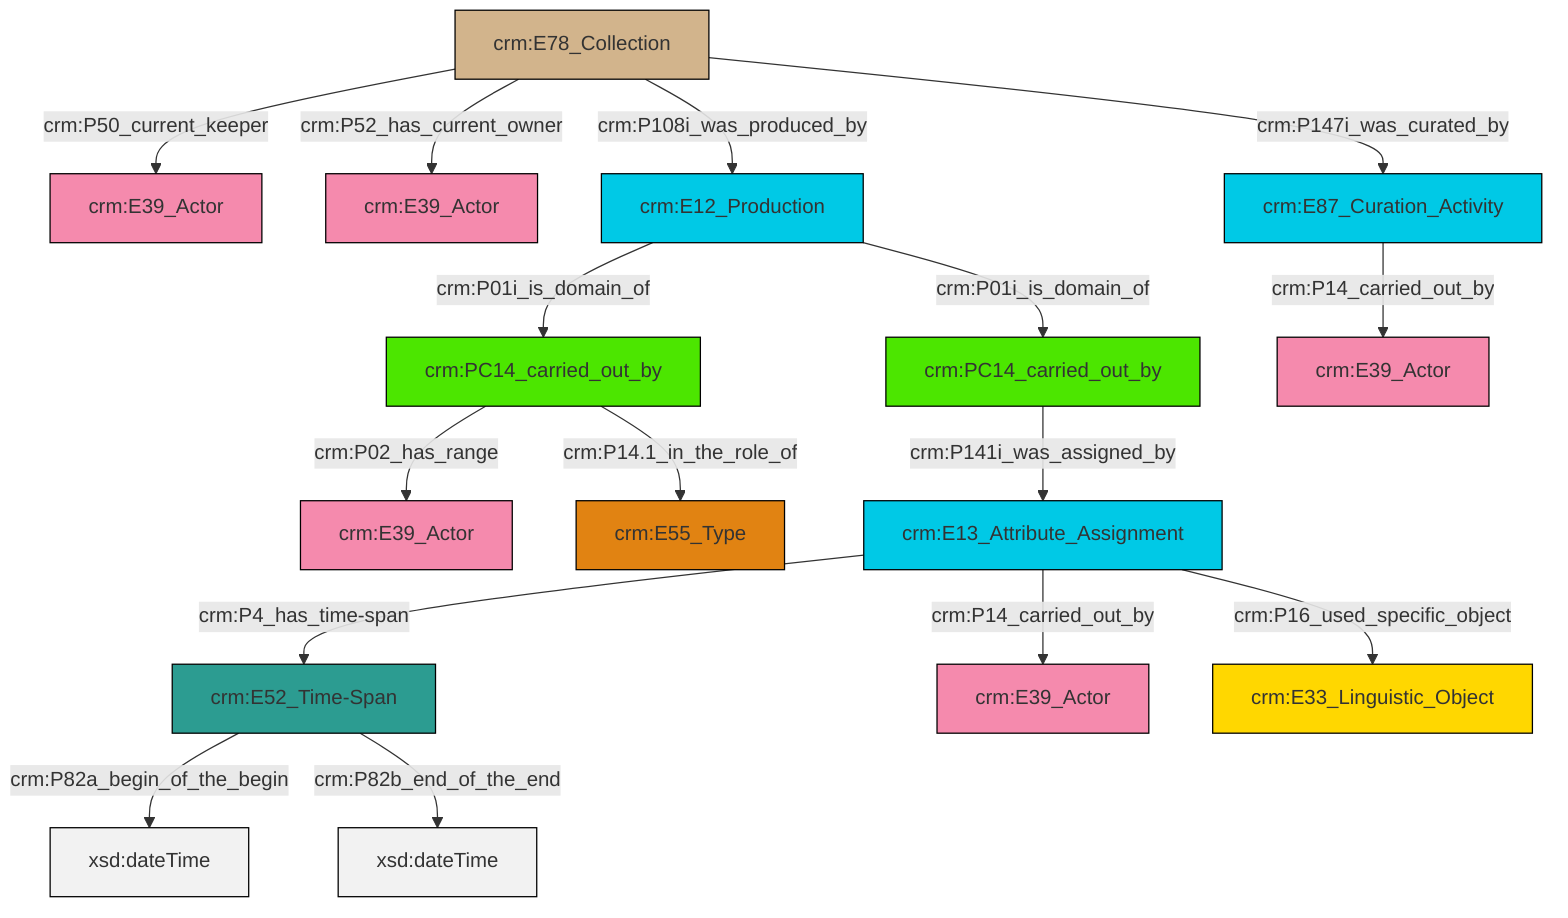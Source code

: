 graph TD
classDef Literal fill:#f2f2f2,stroke:#000000;
classDef CRM_Entity fill:#FFFFFF,stroke:#000000;
classDef Temporal_Entity fill:#00C9E6, stroke:#000000;
classDef Type fill:#E18312, stroke:#000000;
classDef Time-Span fill:#2C9C91, stroke:#000000;
classDef Appellation fill:#FFEB7F, stroke:#000000;
classDef Place fill:#008836, stroke:#000000;
classDef Persistent_Item fill:#B266B2, stroke:#000000;
classDef Conceptual_Object fill:#FFD700, stroke:#000000;
classDef Physical_Thing fill:#D2B48C, stroke:#000000;
classDef Actor fill:#f58aad, stroke:#000000;
classDef PC_Classes fill:#4ce600, stroke:#000000;
classDef Multi fill:#cccccc,stroke:#000000;

0["crm:E78_Collection"]:::Physical_Thing -->|crm:P50_current_keeper| 1["crm:E39_Actor"]:::Actor
2["crm:E52_Time-Span"]:::Time-Span -->|crm:P82a_begin_of_the_begin| 3[xsd:dateTime]:::Literal
0["crm:E78_Collection"]:::Physical_Thing -->|crm:P52_has_current_owner| 4["crm:E39_Actor"]:::Actor
0["crm:E78_Collection"]:::Physical_Thing -->|crm:P108i_was_produced_by| 5["crm:E12_Production"]:::Temporal_Entity
8["crm:PC14_carried_out_by"]:::PC_Classes -->|crm:P02_has_range| 6["crm:E39_Actor"]:::Actor
0["crm:E78_Collection"]:::Physical_Thing -->|crm:P147i_was_curated_by| 9["crm:E87_Curation_Activity"]:::Temporal_Entity
2["crm:E52_Time-Span"]:::Time-Span -->|crm:P82b_end_of_the_end| 11[xsd:dateTime]:::Literal
9["crm:E87_Curation_Activity"]:::Temporal_Entity -->|crm:P14_carried_out_by| 17["crm:E39_Actor"]:::Actor
5["crm:E12_Production"]:::Temporal_Entity -->|crm:P01i_is_domain_of| 8["crm:PC14_carried_out_by"]:::PC_Classes
8["crm:PC14_carried_out_by"]:::PC_Classes -->|crm:P14.1_in_the_role_of| 19["crm:E55_Type"]:::Type
21["crm:E13_Attribute_Assignment"]:::Temporal_Entity -->|crm:P4_has_time-span| 2["crm:E52_Time-Span"]:::Time-Span
14["crm:PC14_carried_out_by"]:::PC_Classes -->|crm:P141i_was_assigned_by| 21["crm:E13_Attribute_Assignment"]:::Temporal_Entity
21["crm:E13_Attribute_Assignment"]:::Temporal_Entity -->|crm:P16_used_specific_object| 27["crm:E33_Linguistic_Object"]:::Conceptual_Object
5["crm:E12_Production"]:::Temporal_Entity -->|crm:P01i_is_domain_of| 14["crm:PC14_carried_out_by"]:::PC_Classes
21["crm:E13_Attribute_Assignment"]:::Temporal_Entity -->|crm:P14_carried_out_by| 12["crm:E39_Actor"]:::Actor